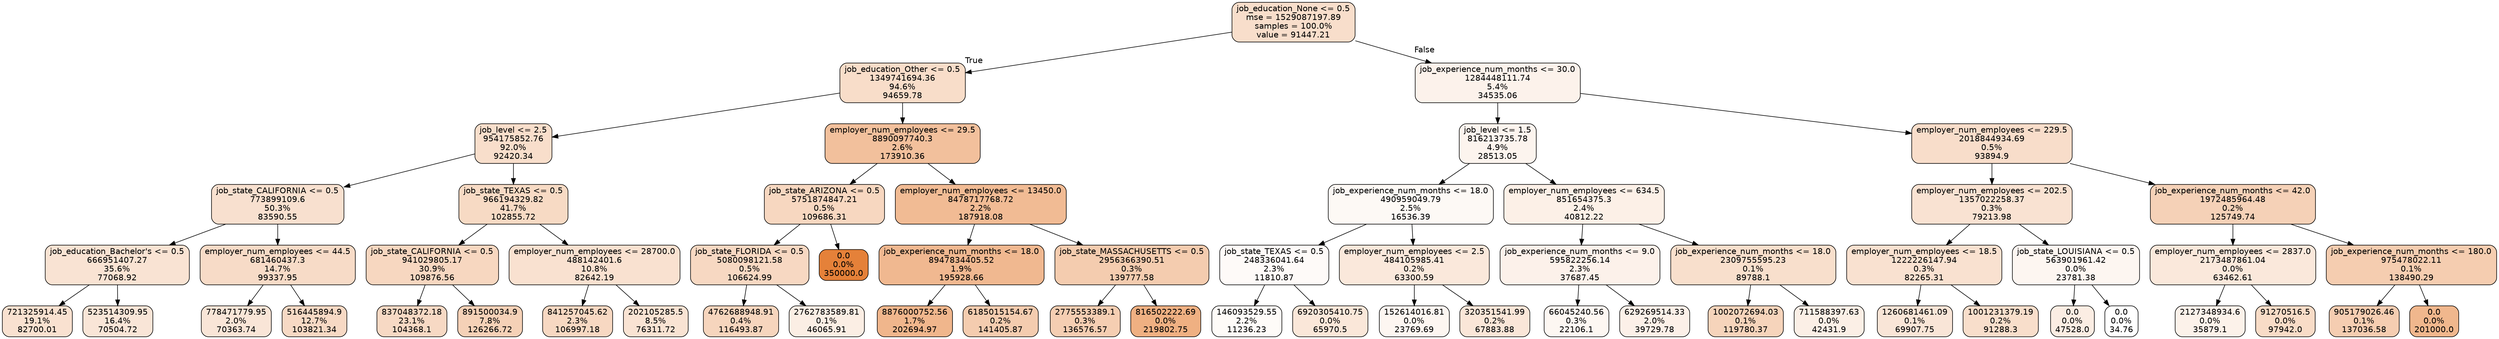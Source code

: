 digraph Tree {
node [shape=box, style="filled, rounded", color="black", fontname=helvetica] ;
edge [fontname=helvetica] ;
0 [label="job_education_None <= 0.5\nmse = 1529087197.89\nsamples = 100.0%\nvalue = 91447.21", fillcolor="#e5813943"] ;
1 [label="job_education_Other <= 0.5\n1349741694.36\n94.6%\n94659.78", fillcolor="#e5813945"] ;
0 -> 1 [labeldistance=2.5, labelangle=45, headlabel="True"] ;
2 [label="job_level <= 2.5\n954175852.76\n92.0%\n92420.34", fillcolor="#e5813943"] ;
1 -> 2 ;
3 [label="job_state_CALIFORNIA <= 0.5\n773899109.6\n50.3%\n83590.55", fillcolor="#e581393d"] ;
2 -> 3 ;
4 [label="job_education_Bachelor's <= 0.5\n666951407.27\n35.6%\n77068.92", fillcolor="#e5813938"] ;
3 -> 4 ;
5 [label="721325914.45\n19.1%\n82700.01", fillcolor="#e581393c"] ;
4 -> 5 ;
6 [label="523514309.95\n16.4%\n70504.72", fillcolor="#e5813933"] ;
4 -> 6 ;
7 [label="employer_num_employees <= 44.5\n681460437.3\n14.7%\n99337.95", fillcolor="#e5813948"] ;
3 -> 7 ;
8 [label="778471779.95\n2.0%\n70363.74", fillcolor="#e5813933"] ;
7 -> 8 ;
9 [label="516445894.9\n12.7%\n103821.34", fillcolor="#e581394c"] ;
7 -> 9 ;
10 [label="job_state_TEXAS <= 0.5\n966194329.82\n41.7%\n102855.72", fillcolor="#e581394b"] ;
2 -> 10 ;
11 [label="job_state_CALIFORNIA <= 0.5\n941029805.17\n30.9%\n109876.56", fillcolor="#e5813950"] ;
10 -> 11 ;
12 [label="837048372.18\n23.1%\n104368.1", fillcolor="#e581394c"] ;
11 -> 12 ;
13 [label="891500034.9\n7.8%\n126266.72", fillcolor="#e581395c"] ;
11 -> 13 ;
14 [label="employer_num_employees <= 28700.0\n488142401.6\n10.8%\n82642.19", fillcolor="#e581393c"] ;
10 -> 14 ;
15 [label="841257045.62\n2.3%\n106997.18", fillcolor="#e581394e"] ;
14 -> 15 ;
16 [label="202105285.5\n8.5%\n76311.72", fillcolor="#e5813938"] ;
14 -> 16 ;
17 [label="employer_num_employees <= 29.5\n8890097740.3\n2.6%\n173910.36", fillcolor="#e581397f"] ;
1 -> 17 ;
18 [label="job_state_ARIZONA <= 0.5\n5751874847.21\n0.5%\n109686.31", fillcolor="#e5813950"] ;
17 -> 18 ;
19 [label="job_state_FLORIDA <= 0.5\n5080098121.58\n0.5%\n106624.99", fillcolor="#e581394e"] ;
18 -> 19 ;
20 [label="4762688948.91\n0.4%\n116493.87", fillcolor="#e5813955"] ;
19 -> 20 ;
21 [label="2762783589.81\n0.1%\n46065.91", fillcolor="#e5813922"] ;
19 -> 21 ;
22 [label="0.0\n0.0%\n350000.0", fillcolor="#e58139ff"] ;
18 -> 22 ;
23 [label="employer_num_employees <= 13450.0\n8478717768.72\n2.2%\n187918.08", fillcolor="#e5813989"] ;
17 -> 23 ;
24 [label="job_experience_num_months <= 18.0\n8947834405.52\n1.9%\n195928.66", fillcolor="#e581398f"] ;
23 -> 24 ;
25 [label="8876000752.56\n1.7%\n202694.97", fillcolor="#e5813994"] ;
24 -> 25 ;
26 [label="6185015154.67\n0.2%\n141405.87", fillcolor="#e5813967"] ;
24 -> 26 ;
27 [label="job_state_MASSACHUSETTS <= 0.5\n2956366390.51\n0.3%\n139777.58", fillcolor="#e5813966"] ;
23 -> 27 ;
28 [label="2775553389.1\n0.3%\n136576.57", fillcolor="#e5813963"] ;
27 -> 28 ;
29 [label="816502222.69\n0.0%\n219802.75", fillcolor="#e58139a0"] ;
27 -> 29 ;
30 [label="job_experience_num_months <= 30.0\n1284448111.74\n5.4%\n34535.06", fillcolor="#e5813919"] ;
0 -> 30 [labeldistance=2.5, labelangle=-45, headlabel="False"] ;
31 [label="job_level <= 1.5\n816213735.78\n4.9%\n28513.05", fillcolor="#e5813915"] ;
30 -> 31 ;
32 [label="job_experience_num_months <= 18.0\n490959049.79\n2.5%\n16536.39", fillcolor="#e581390c"] ;
31 -> 32 ;
33 [label="job_state_TEXAS <= 0.5\n248336041.64\n2.3%\n11810.87", fillcolor="#e5813909"] ;
32 -> 33 ;
34 [label="146093529.55\n2.2%\n11236.23", fillcolor="#e5813908"] ;
33 -> 34 ;
35 [label="6920305410.75\n0.0%\n65970.5", fillcolor="#e5813930"] ;
33 -> 35 ;
36 [label="employer_num_employees <= 2.5\n484105985.41\n0.2%\n63300.59", fillcolor="#e581392e"] ;
32 -> 36 ;
37 [label="152614016.81\n0.0%\n23769.69", fillcolor="#e5813911"] ;
36 -> 37 ;
38 [label="320351541.99\n0.2%\n67883.88", fillcolor="#e5813931"] ;
36 -> 38 ;
39 [label="employer_num_employees <= 634.5\n851654375.3\n2.4%\n40812.22", fillcolor="#e581391e"] ;
31 -> 39 ;
40 [label="job_experience_num_months <= 9.0\n595822256.14\n2.3%\n37687.45", fillcolor="#e581391b"] ;
39 -> 40 ;
41 [label="66045240.56\n0.3%\n22106.1", fillcolor="#e5813910"] ;
40 -> 41 ;
42 [label="629269514.33\n2.0%\n39729.78", fillcolor="#e581391d"] ;
40 -> 42 ;
43 [label="job_experience_num_months <= 18.0\n2309755595.23\n0.1%\n89788.1", fillcolor="#e5813941"] ;
39 -> 43 ;
44 [label="1002072694.03\n0.1%\n119780.37", fillcolor="#e5813957"] ;
43 -> 44 ;
45 [label="711588397.63\n0.0%\n42431.9", fillcolor="#e581391f"] ;
43 -> 45 ;
46 [label="employer_num_employees <= 229.5\n2018844934.69\n0.5%\n93894.9", fillcolor="#e5813944"] ;
30 -> 46 ;
47 [label="employer_num_employees <= 202.5\n1357022258.37\n0.3%\n79213.98", fillcolor="#e581393a"] ;
46 -> 47 ;
48 [label="employer_num_employees <= 18.5\n1222226147.94\n0.3%\n82265.31", fillcolor="#e581393c"] ;
47 -> 48 ;
49 [label="1260681461.09\n0.1%\n69907.75", fillcolor="#e5813933"] ;
48 -> 49 ;
50 [label="1001231379.19\n0.2%\n91288.3", fillcolor="#e5813942"] ;
48 -> 50 ;
51 [label="job_state_LOUISIANA <= 0.5\n563901961.42\n0.0%\n23781.38", fillcolor="#e5813911"] ;
47 -> 51 ;
52 [label="0.0\n0.0%\n47528.0", fillcolor="#e5813923"] ;
51 -> 52 ;
53 [label="0.0\n0.0%\n34.76", fillcolor="#e5813900"] ;
51 -> 53 ;
54 [label="job_experience_num_months <= 42.0\n1972485964.48\n0.2%\n125749.74", fillcolor="#e581395c"] ;
46 -> 54 ;
55 [label="employer_num_employees <= 2837.0\n2173487861.04\n0.0%\n63462.61", fillcolor="#e581392e"] ;
54 -> 55 ;
56 [label="2127348934.6\n0.0%\n35879.1", fillcolor="#e581391a"] ;
55 -> 56 ;
57 [label="91270516.5\n0.0%\n97942.0", fillcolor="#e5813947"] ;
55 -> 57 ;
58 [label="job_experience_num_months <= 180.0\n975478022.11\n0.1%\n138490.29", fillcolor="#e5813965"] ;
54 -> 58 ;
59 [label="905179026.46\n0.1%\n137036.58", fillcolor="#e5813964"] ;
58 -> 59 ;
60 [label="0.0\n0.0%\n201000.0", fillcolor="#e5813992"] ;
58 -> 60 ;
}